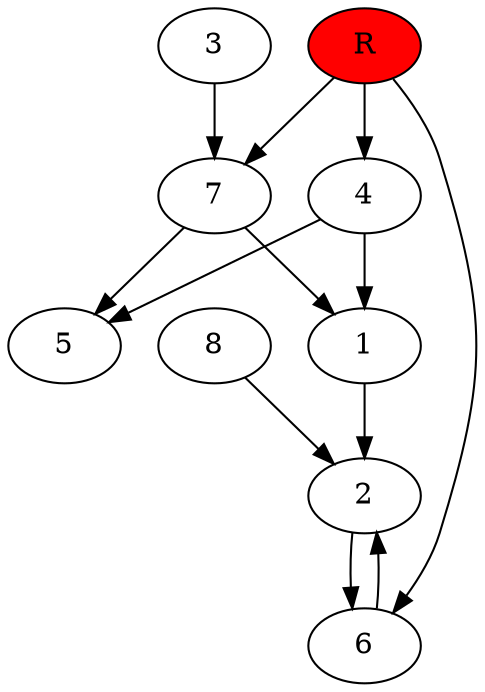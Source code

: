 digraph prb292 {
	1
	2
	3
	4
	5
	6
	7
	8
	R [fillcolor="#ff0000" style=filled]
	1 -> 2
	2 -> 6
	3 -> 7
	4 -> 1
	4 -> 5
	6 -> 2
	7 -> 1
	7 -> 5
	8 -> 2
	R -> 4
	R -> 6
	R -> 7
}

